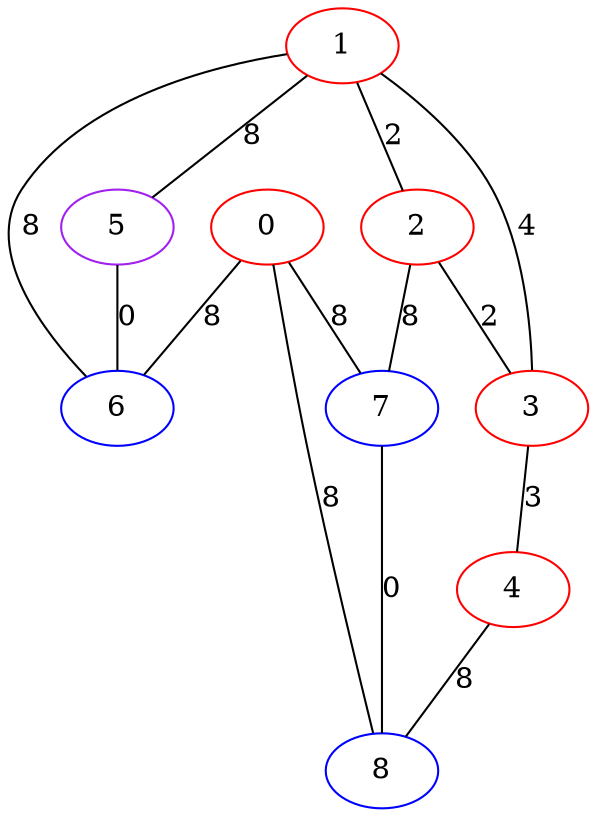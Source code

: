 graph "" {
0 [color=red, weight=1];
1 [color=red, weight=1];
2 [color=red, weight=1];
3 [color=red, weight=1];
4 [color=red, weight=1];
5 [color=purple, weight=4];
6 [color=blue, weight=3];
7 [color=blue, weight=3];
8 [color=blue, weight=3];
0 -- 8  [key=0, label=8];
0 -- 6  [key=0, label=8];
0 -- 7  [key=0, label=8];
1 -- 2  [key=0, label=2];
1 -- 3  [key=0, label=4];
1 -- 5  [key=0, label=8];
1 -- 6  [key=0, label=8];
2 -- 3  [key=0, label=2];
2 -- 7  [key=0, label=8];
3 -- 4  [key=0, label=3];
4 -- 8  [key=0, label=8];
5 -- 6  [key=0, label=0];
7 -- 8  [key=0, label=0];
}
